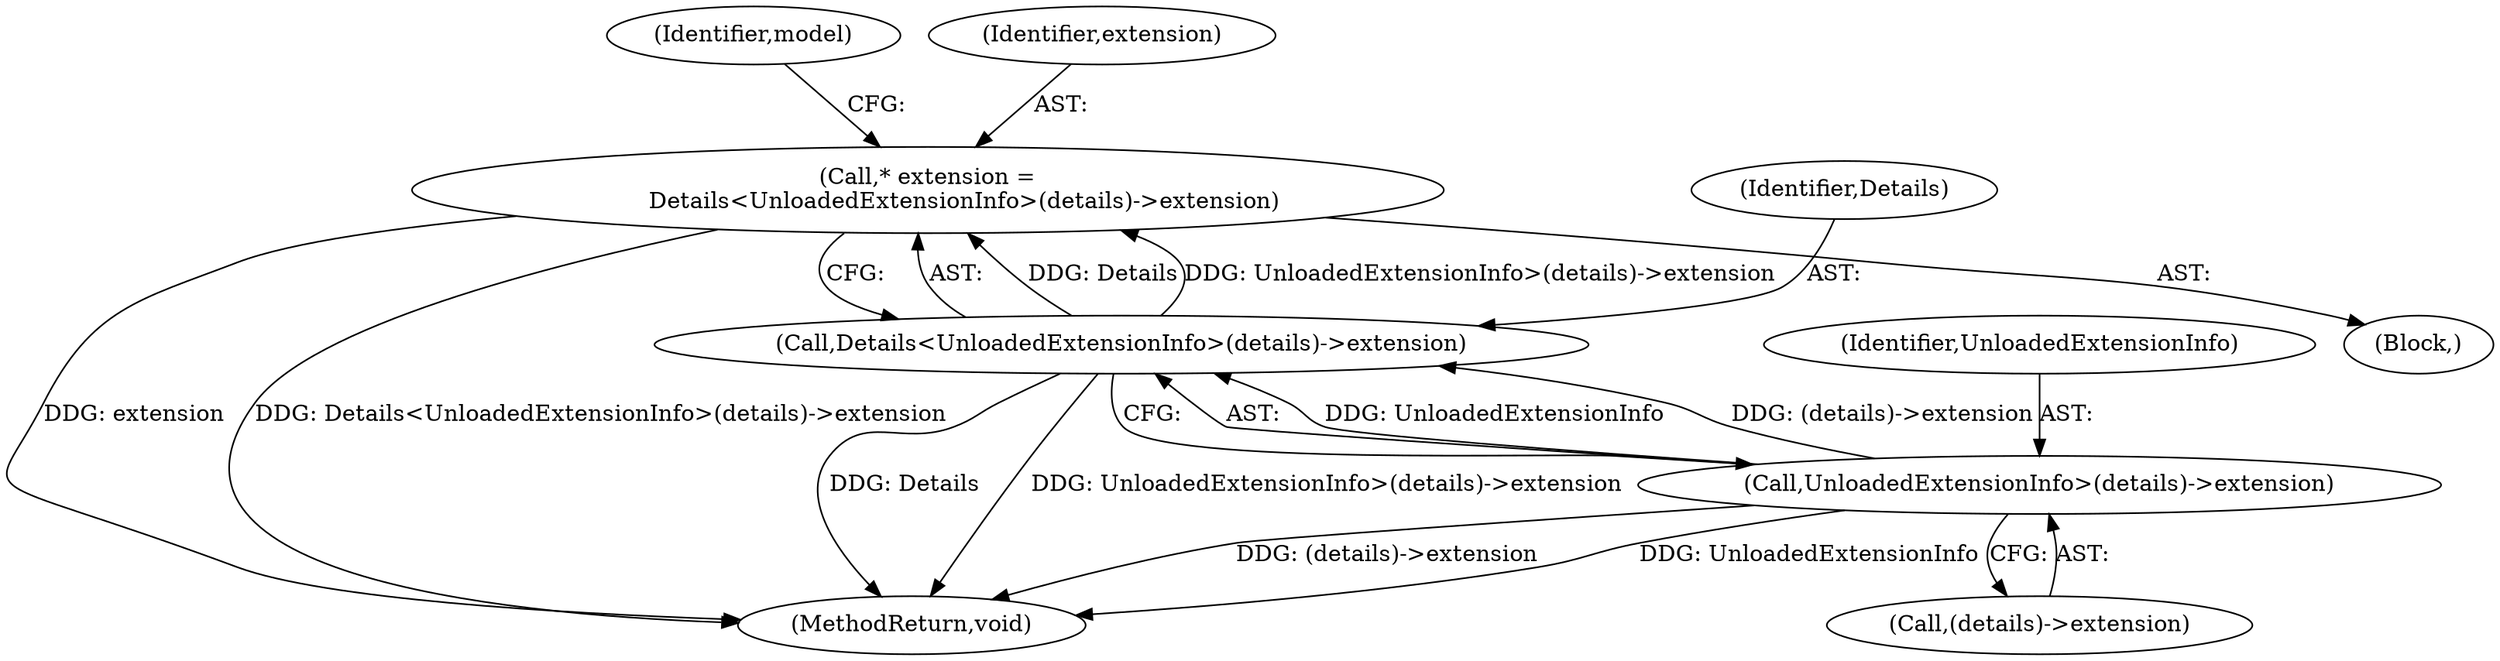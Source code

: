 digraph "0_Chrome_08f0d612f2a4039aaf6733d4e8d0a67614941378_1@pointer" {
"1000175" [label="(Call,* extension =\n          Details<UnloadedExtensionInfo>(details)->extension)"];
"1000177" [label="(Call,Details<UnloadedExtensionInfo>(details)->extension)"];
"1000179" [label="(Call,UnloadedExtensionInfo>(details)->extension)"];
"1000178" [label="(Identifier,Details)"];
"1000177" [label="(Call,Details<UnloadedExtensionInfo>(details)->extension)"];
"1000186" [label="(Identifier,model)"];
"1000172" [label="(Block,)"];
"1000176" [label="(Identifier,extension)"];
"1000175" [label="(Call,* extension =\n          Details<UnloadedExtensionInfo>(details)->extension)"];
"1000410" [label="(MethodReturn,void)"];
"1000181" [label="(Call,(details)->extension)"];
"1000179" [label="(Call,UnloadedExtensionInfo>(details)->extension)"];
"1000180" [label="(Identifier,UnloadedExtensionInfo)"];
"1000175" -> "1000172"  [label="AST: "];
"1000175" -> "1000177"  [label="CFG: "];
"1000176" -> "1000175"  [label="AST: "];
"1000177" -> "1000175"  [label="AST: "];
"1000186" -> "1000175"  [label="CFG: "];
"1000175" -> "1000410"  [label="DDG: extension"];
"1000175" -> "1000410"  [label="DDG: Details<UnloadedExtensionInfo>(details)->extension"];
"1000177" -> "1000175"  [label="DDG: Details"];
"1000177" -> "1000175"  [label="DDG: UnloadedExtensionInfo>(details)->extension"];
"1000177" -> "1000179"  [label="CFG: "];
"1000178" -> "1000177"  [label="AST: "];
"1000179" -> "1000177"  [label="AST: "];
"1000177" -> "1000410"  [label="DDG: Details"];
"1000177" -> "1000410"  [label="DDG: UnloadedExtensionInfo>(details)->extension"];
"1000179" -> "1000177"  [label="DDG: UnloadedExtensionInfo"];
"1000179" -> "1000177"  [label="DDG: (details)->extension"];
"1000179" -> "1000181"  [label="CFG: "];
"1000180" -> "1000179"  [label="AST: "];
"1000181" -> "1000179"  [label="AST: "];
"1000179" -> "1000410"  [label="DDG: (details)->extension"];
"1000179" -> "1000410"  [label="DDG: UnloadedExtensionInfo"];
}
